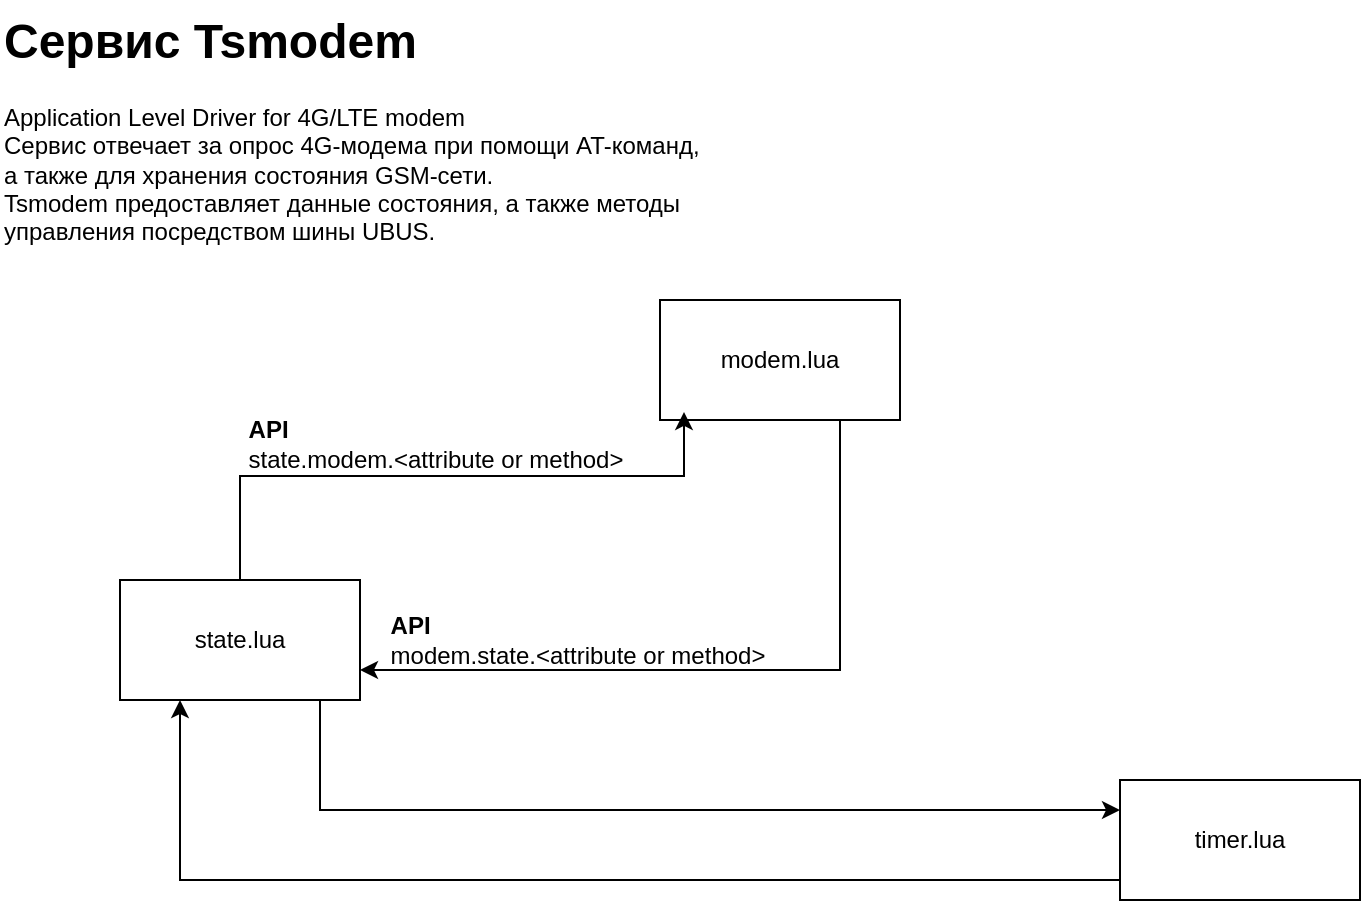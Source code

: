 <mxfile version="26.1.1" pages="2">
  <diagram name="Tsmodem" id="c7558073-3199-34d8-9f00-42111426c3f3">
    <mxGraphModel dx="1434" dy="765" grid="1" gridSize="10" guides="1" tooltips="1" connect="1" arrows="1" fold="1" page="1" pageScale="1" pageWidth="826" pageHeight="1169" background="none" math="0" shadow="0">
      <root>
        <mxCell id="0" />
        <mxCell id="1" parent="0" />
        <mxCell id="cNlH3fS1KPQrVbUQVlFo-7" style="edgeStyle=orthogonalEdgeStyle;rounded=0;orthogonalLoop=1;jettySize=auto;html=1;entryX=1;entryY=0.75;entryDx=0;entryDy=0;exitX=0.75;exitY=1;exitDx=0;exitDy=0;" parent="1" source="b48PwgZMMegUpPWSYEnt-96" target="b48PwgZMMegUpPWSYEnt-97" edge="1">
          <mxGeometry relative="1" as="geometry" />
        </mxCell>
        <mxCell id="b48PwgZMMegUpPWSYEnt-96" value="modem.lua" style="rounded=0;whiteSpace=wrap;html=1;" parent="1" vertex="1">
          <mxGeometry x="340" y="170" width="120" height="60" as="geometry" />
        </mxCell>
        <mxCell id="cNlH3fS1KPQrVbUQVlFo-11" style="edgeStyle=orthogonalEdgeStyle;rounded=0;orthogonalLoop=1;jettySize=auto;html=1;entryX=0;entryY=0.25;entryDx=0;entryDy=0;" parent="1" source="b48PwgZMMegUpPWSYEnt-97" target="b48PwgZMMegUpPWSYEnt-99" edge="1">
          <mxGeometry relative="1" as="geometry">
            <Array as="points">
              <mxPoint x="170" y="425" />
            </Array>
          </mxGeometry>
        </mxCell>
        <mxCell id="b48PwgZMMegUpPWSYEnt-97" value="state.lua" style="rounded=0;whiteSpace=wrap;html=1;" parent="1" vertex="1">
          <mxGeometry x="70" y="310" width="120" height="60" as="geometry" />
        </mxCell>
        <mxCell id="cNlH3fS1KPQrVbUQVlFo-10" style="edgeStyle=orthogonalEdgeStyle;rounded=0;orthogonalLoop=1;jettySize=auto;html=1;entryX=0.25;entryY=1;entryDx=0;entryDy=0;" parent="1" source="b48PwgZMMegUpPWSYEnt-99" target="b48PwgZMMegUpPWSYEnt-97" edge="1">
          <mxGeometry relative="1" as="geometry">
            <Array as="points">
              <mxPoint x="100" y="460" />
            </Array>
          </mxGeometry>
        </mxCell>
        <mxCell id="b48PwgZMMegUpPWSYEnt-99" value="timer.lua" style="rounded=0;whiteSpace=wrap;html=1;" parent="1" vertex="1">
          <mxGeometry x="570" y="410" width="120" height="60" as="geometry" />
        </mxCell>
        <mxCell id="-1dEd06hQiOITnlcgeJr-1" value="&lt;div style=&quot;text-align: left;&quot;&gt;&lt;b style=&quot;background-color: transparent;&quot;&gt;API&lt;/b&gt;&lt;/div&gt;&lt;div style=&quot;text-align: left;&quot;&gt;&lt;span style=&quot;background-color: transparent;&quot;&gt;state.modem.&amp;lt;attribute or method&amp;gt;&lt;/span&gt;&lt;br&gt;&lt;/div&gt;" style="text;html=1;align=center;verticalAlign=middle;whiteSpace=wrap;rounded=0;" parent="1" vertex="1">
          <mxGeometry x="133" y="227" width="190" height="30" as="geometry" />
        </mxCell>
        <mxCell id="-1dEd06hQiOITnlcgeJr-3" value="&lt;h1 style=&quot;margin-top: 0px;&quot;&gt;Сервис Tsmodem&lt;/h1&gt;&lt;p&gt;Application Level Driver for 4G/LTE modem&lt;br&gt;Сервис отвечает за опрос 4G-модема при помощи AT-команд,&lt;br&gt;а также для хранения состояния GSM-сети.&lt;br&gt;Tsmodem предоставляет данные состояния, а также методы управления посредством шины UBUS.&lt;/p&gt;" style="text;html=1;whiteSpace=wrap;overflow=hidden;rounded=0;" parent="1" vertex="1">
          <mxGeometry x="10" y="20" width="380" height="120" as="geometry" />
        </mxCell>
        <mxCell id="cNlH3fS1KPQrVbUQVlFo-4" style="edgeStyle=orthogonalEdgeStyle;rounded=0;orthogonalLoop=1;jettySize=auto;html=1;exitX=0.5;exitY=0;exitDx=0;exitDy=0;entryX=0.1;entryY=0.933;entryDx=0;entryDy=0;entryPerimeter=0;" parent="1" source="b48PwgZMMegUpPWSYEnt-97" target="b48PwgZMMegUpPWSYEnt-96" edge="1">
          <mxGeometry relative="1" as="geometry">
            <Array as="points">
              <mxPoint x="130" y="285" />
              <mxPoint x="130" y="258" />
              <mxPoint x="352" y="258" />
            </Array>
          </mxGeometry>
        </mxCell>
        <mxCell id="cNlH3fS1KPQrVbUQVlFo-6" value="&lt;div style=&quot;text-align: left;&quot;&gt;&lt;b style=&quot;background-color: transparent;&quot;&gt;API&lt;/b&gt;&lt;/div&gt;&lt;div style=&quot;text-align: left;&quot;&gt;&lt;span style=&quot;background-color: transparent;&quot;&gt;modem.state.&amp;lt;attribute or method&amp;gt;&lt;/span&gt;&lt;br&gt;&lt;/div&gt;" style="text;html=1;align=center;verticalAlign=middle;whiteSpace=wrap;rounded=0;" parent="1" vertex="1">
          <mxGeometry x="204" y="325" width="190" height="30" as="geometry" />
        </mxCell>
      </root>
    </mxGraphModel>
  </diagram>
  <diagram id="PcLBhn-Np3DNsnlel8vA" name="Applogic">
    <mxGraphModel dx="2514" dy="900" grid="1" gridSize="10" guides="1" tooltips="1" connect="1" arrows="1" fold="1" page="1" pageScale="1" pageWidth="827" pageHeight="1169" math="0" shadow="0">
      <root>
        <mxCell id="0" />
        <mxCell id="1" parent="0" />
        <mxCell id="ET-ynN7zP1OxvPbHp3Hk-2" value="APP" style="rounded=0;whiteSpace=wrap;html=1;" vertex="1" parent="1">
          <mxGeometry x="50" y="150" width="120" height="60" as="geometry" />
        </mxCell>
        <mxCell id="ET-ynN7zP1OxvPbHp3Hk-4" value="01_rule" style="rounded=0;whiteSpace=wrap;html=1;" vertex="1" parent="1">
          <mxGeometry x="50" y="270" width="120" height="60" as="geometry" />
        </mxCell>
        <mxCell id="ET-ynN7zP1OxvPbHp3Hk-6" value="02_rule" style="rounded=0;whiteSpace=wrap;html=1;" vertex="1" parent="1">
          <mxGeometry x="50" y="340" width="120" height="60" as="geometry" />
        </mxCell>
        <mxCell id="ET-ynN7zP1OxvPbHp3Hk-8" value="&lt;h1 style=&quot;margin-top: 0px;&quot;&gt;Сервис Applogic&lt;/h1&gt;&lt;p&gt;Application Level Main Logic&lt;br&gt;Сервис отвечает управление&amp;nbsp; бизнес-логикой приложения. Его предназначение - system administration or orchestration (see &lt;a href=&quot;https://en.wikipedia.org/wiki/Orchestration_(computing)&quot;&gt;wiki&lt;/a&gt;)&lt;/p&gt;" style="text;html=1;whiteSpace=wrap;overflow=hidden;rounded=0;" vertex="1" parent="1">
          <mxGeometry x="10" y="20" width="380" height="120" as="geometry" />
        </mxCell>
        <mxCell id="ET-ynN7zP1OxvPbHp3Hk-11" value="03_rule" style="rounded=0;whiteSpace=wrap;html=1;" vertex="1" parent="1">
          <mxGeometry x="50" y="410" width="120" height="60" as="geometry" />
        </mxCell>
        <mxCell id="ET-ynN7zP1OxvPbHp3Hk-12" value="XX_rule" style="rounded=0;whiteSpace=wrap;html=1;" vertex="1" parent="1">
          <mxGeometry x="50" y="600" width="120" height="60" as="geometry" />
        </mxCell>
        <mxCell id="ET-ynN7zP1OxvPbHp3Hk-13" value="" style="endArrow=none;dashed=1;html=1;rounded=0;entryX=0.5;entryY=1;entryDx=0;entryDy=0;exitX=0.5;exitY=0;exitDx=0;exitDy=0;" edge="1" parent="1" source="ET-ynN7zP1OxvPbHp3Hk-12" target="ET-ynN7zP1OxvPbHp3Hk-11">
          <mxGeometry width="50" height="50" relative="1" as="geometry">
            <mxPoint x="370" y="380" as="sourcePoint" />
            <mxPoint x="420" y="330" as="targetPoint" />
          </mxGeometry>
        </mxCell>
        <mxCell id="ET-ynN7zP1OxvPbHp3Hk-14" value="&lt;b&gt;varname_1&lt;/b&gt;" style="rounded=0;whiteSpace=wrap;html=1;" vertex="1" parent="1">
          <mxGeometry x="320" y="270" width="120" height="40" as="geometry" />
        </mxCell>
        <mxCell id="ET-ynN7zP1OxvPbHp3Hk-26" value="input" style="rounded=0;whiteSpace=wrap;html=1;" vertex="1" parent="1">
          <mxGeometry x="360" y="366" width="110" height="20" as="geometry" />
        </mxCell>
        <mxCell id="ET-ynN7zP1OxvPbHp3Hk-28" value="output" style="rounded=0;whiteSpace=wrap;html=1;" vertex="1" parent="1">
          <mxGeometry x="360" y="487" width="110" height="20" as="geometry" />
        </mxCell>
        <mxCell id="ET-ynN7zP1OxvPbHp3Hk-31" value="&lt;b&gt;varname_2&lt;/b&gt;" style="rounded=0;whiteSpace=wrap;html=1;dashed=1;" vertex="1" parent="1">
          <mxGeometry x="320" y="555" width="120" height="40" as="geometry" />
        </mxCell>
        <mxCell id="ET-ynN7zP1OxvPbHp3Hk-32" value="&lt;b&gt;varname_3&lt;/b&gt;" style="rounded=0;whiteSpace=wrap;html=1;dashed=1;" vertex="1" parent="1">
          <mxGeometry x="320" y="610" width="120" height="40" as="geometry" />
        </mxCell>
        <mxCell id="ET-ynN7zP1OxvPbHp3Hk-33" value="&lt;b&gt;varname_4&lt;/b&gt;" style="rounded=0;whiteSpace=wrap;html=1;dashed=1;" vertex="1" parent="1">
          <mxGeometry x="320" y="665" width="120" height="40" as="geometry" />
        </mxCell>
        <mxCell id="ET-ynN7zP1OxvPbHp3Hk-38" value="" style="rounded=0;whiteSpace=wrap;html=1;fillColor=none;dashed=1;" vertex="1" parent="1">
          <mxGeometry x="320" y="270" width="190" height="250" as="geometry" />
        </mxCell>
        <mxCell id="ET-ynN7zP1OxvPbHp3Hk-57" value="" style="endArrow=none;dashed=1;html=1;rounded=0;exitX=0.5;exitY=1;exitDx=0;exitDy=0;entryX=0.5;entryY=0;entryDx=0;entryDy=0;" edge="1" parent="1" source="ET-ynN7zP1OxvPbHp3Hk-31" target="ET-ynN7zP1OxvPbHp3Hk-32">
          <mxGeometry width="50" height="50" relative="1" as="geometry">
            <mxPoint x="440" y="470" as="sourcePoint" />
            <mxPoint x="490" y="420" as="targetPoint" />
          </mxGeometry>
        </mxCell>
        <mxCell id="ET-ynN7zP1OxvPbHp3Hk-58" value="" style="endArrow=none;dashed=1;html=1;rounded=0;exitX=0.5;exitY=1;exitDx=0;exitDy=0;entryX=0.5;entryY=0;entryDx=0;entryDy=0;" edge="1" parent="1" source="ET-ynN7zP1OxvPbHp3Hk-32" target="ET-ynN7zP1OxvPbHp3Hk-33">
          <mxGeometry width="50" height="50" relative="1" as="geometry">
            <mxPoint x="440" y="470" as="sourcePoint" />
            <mxPoint x="490" y="420" as="targetPoint" />
          </mxGeometry>
        </mxCell>
        <mxCell id="ET-ynN7zP1OxvPbHp3Hk-60" value="" style="endArrow=none;dashed=1;html=1;rounded=0;exitX=1;exitY=0;exitDx=0;exitDy=0;entryX=0;entryY=0;entryDx=0;entryDy=0;" edge="1" parent="1" source="ET-ynN7zP1OxvPbHp3Hk-4" target="ET-ynN7zP1OxvPbHp3Hk-38">
          <mxGeometry width="50" height="50" relative="1" as="geometry">
            <mxPoint x="440" y="470" as="sourcePoint" />
            <mxPoint x="490" y="420" as="targetPoint" />
          </mxGeometry>
        </mxCell>
        <mxCell id="ET-ynN7zP1OxvPbHp3Hk-61" value="" style="endArrow=none;dashed=1;html=1;rounded=0;exitX=1;exitY=1;exitDx=0;exitDy=0;entryX=0;entryY=1;entryDx=0;entryDy=0;" edge="1" parent="1" source="ET-ynN7zP1OxvPbHp3Hk-4" target="ET-ynN7zP1OxvPbHp3Hk-33">
          <mxGeometry width="50" height="50" relative="1" as="geometry">
            <mxPoint x="440" y="470" as="sourcePoint" />
            <mxPoint x="490" y="420" as="targetPoint" />
          </mxGeometry>
        </mxCell>
        <mxCell id="ET-ynN7zP1OxvPbHp3Hk-62" value="ubus" style="rounded=0;whiteSpace=wrap;html=1;" vertex="1" parent="1">
          <mxGeometry x="649" y="315" width="110" height="20" as="geometry" />
        </mxCell>
        <mxCell id="ET-ynN7zP1OxvPbHp3Hk-64" value="rule" style="rounded=0;whiteSpace=wrap;html=1;" vertex="1" parent="1">
          <mxGeometry x="649" y="375" width="110" height="20" as="geometry" />
        </mxCell>
        <mxCell id="ET-ynN7zP1OxvPbHp3Hk-65" value="&lt;b&gt;types of source&lt;/b&gt;" style="rounded=0;whiteSpace=wrap;html=1;dashed=1;align=center;" vertex="1" parent="1">
          <mxGeometry x="630" y="270" width="150" height="20" as="geometry" />
        </mxCell>
        <mxCell id="ET-ynN7zP1OxvPbHp3Hk-66" value="" style="rounded=0;whiteSpace=wrap;html=1;dashed=1;fillColor=none;" vertex="1" parent="1">
          <mxGeometry x="630" y="270" width="150" height="140" as="geometry" />
        </mxCell>
        <mxCell id="ET-ynN7zP1OxvPbHp3Hk-70" value="&lt;b&gt;types of modifier&lt;/b&gt;" style="rounded=0;whiteSpace=wrap;html=1;dashed=1;align=center;" vertex="1" parent="1">
          <mxGeometry x="629" y="460" width="150" height="20" as="geometry" />
        </mxCell>
        <mxCell id="ET-ynN7zP1OxvPbHp3Hk-71" value="" style="rounded=0;whiteSpace=wrap;html=1;dashed=1;fillColor=none;" vertex="1" parent="1">
          <mxGeometry x="629" y="460" width="150" height="250" as="geometry" />
        </mxCell>
        <mxCell id="ET-ynN7zP1OxvPbHp3Hk-72" value="" style="endArrow=none;dashed=1;html=1;rounded=0;entryX=0;entryY=0;entryDx=0;entryDy=0;exitX=1;exitY=0.5;exitDx=0;exitDy=0;" edge="1" parent="1" source="ET-ynN7zP1OxvPbHp3Hk-16" target="ET-ynN7zP1OxvPbHp3Hk-66">
          <mxGeometry width="50" height="50" relative="1" as="geometry">
            <mxPoint x="540" y="325" as="sourcePoint" />
            <mxPoint x="490" y="420" as="targetPoint" />
          </mxGeometry>
        </mxCell>
        <mxCell id="ET-ynN7zP1OxvPbHp3Hk-16" value="source" style="rounded=0;whiteSpace=wrap;html=1;gradientColor=none;" vertex="1" parent="1">
          <mxGeometry x="360" y="325" width="160" height="20" as="geometry" />
        </mxCell>
        <mxCell id="ET-ynN7zP1OxvPbHp3Hk-73" value="" style="endArrow=none;dashed=1;html=1;rounded=0;entryX=0;entryY=1;entryDx=0;entryDy=0;exitX=1;exitY=0.5;exitDx=0;exitDy=0;" edge="1" parent="1" source="ET-ynN7zP1OxvPbHp3Hk-16" target="ET-ynN7zP1OxvPbHp3Hk-66">
          <mxGeometry width="50" height="50" relative="1" as="geometry">
            <mxPoint x="440" y="470" as="sourcePoint" />
            <mxPoint x="490" y="420" as="targetPoint" />
          </mxGeometry>
        </mxCell>
        <mxCell id="ET-ynN7zP1OxvPbHp3Hk-17" value="modifier" style="rounded=0;whiteSpace=wrap;html=1;" vertex="1" parent="1">
          <mxGeometry x="360" y="406" width="160" height="20" as="geometry" />
        </mxCell>
        <mxCell id="ET-ynN7zP1OxvPbHp3Hk-74" value="" style="endArrow=none;dashed=1;html=1;rounded=0;entryX=0;entryY=0;entryDx=0;entryDy=0;exitX=1;exitY=0.5;exitDx=0;exitDy=0;" edge="1" parent="1" source="ET-ynN7zP1OxvPbHp3Hk-17" target="ET-ynN7zP1OxvPbHp3Hk-71">
          <mxGeometry width="50" height="50" relative="1" as="geometry">
            <mxPoint x="440" y="470" as="sourcePoint" />
            <mxPoint x="490" y="420" as="targetPoint" />
          </mxGeometry>
        </mxCell>
        <mxCell id="ET-ynN7zP1OxvPbHp3Hk-75" value="" style="endArrow=none;dashed=1;html=1;rounded=0;entryX=0;entryY=1;entryDx=0;entryDy=0;exitX=1;exitY=0.5;exitDx=0;exitDy=0;" edge="1" parent="1" source="ET-ynN7zP1OxvPbHp3Hk-17" target="ET-ynN7zP1OxvPbHp3Hk-71">
          <mxGeometry width="50" height="50" relative="1" as="geometry">
            <mxPoint x="440" y="470" as="sourcePoint" />
            <mxPoint x="490" y="420" as="targetPoint" />
          </mxGeometry>
        </mxCell>
        <mxCell id="ET-ynN7zP1OxvPbHp3Hk-76" value="" style="endArrow=classic;html=1;rounded=0;exitX=0.5;exitY=1;exitDx=0;exitDy=0;entryX=0.5;entryY=0;entryDx=0;entryDy=0;" edge="1" parent="1" source="ET-ynN7zP1OxvPbHp3Hk-2" target="ET-ynN7zP1OxvPbHp3Hk-4">
          <mxGeometry width="50" height="50" relative="1" as="geometry">
            <mxPoint x="440" y="470" as="sourcePoint" />
            <mxPoint x="490" y="420" as="targetPoint" />
          </mxGeometry>
        </mxCell>
        <mxCell id="ET-ynN7zP1OxvPbHp3Hk-77" value="" style="endArrow=classic;html=1;rounded=0;exitX=0.5;exitY=1;exitDx=0;exitDy=0;entryX=0;entryY=0.5;entryDx=0;entryDy=0;" edge="1" parent="1" source="ET-ynN7zP1OxvPbHp3Hk-12" target="ET-ynN7zP1OxvPbHp3Hk-2">
          <mxGeometry width="50" height="50" relative="1" as="geometry">
            <mxPoint x="440" y="470" as="sourcePoint" />
            <mxPoint x="-30" y="180" as="targetPoint" />
            <Array as="points">
              <mxPoint x="110" y="710" />
              <mxPoint y="710" />
              <mxPoint y="180" />
            </Array>
          </mxGeometry>
        </mxCell>
        <mxCell id="ET-ynN7zP1OxvPbHp3Hk-79" value="" style="endArrow=none;dashed=1;html=1;rounded=0;exitX=0.316;exitY=1;exitDx=0;exitDy=0;entryX=0.5;entryY=0;entryDx=0;entryDy=0;exitPerimeter=0;" edge="1" parent="1" source="ET-ynN7zP1OxvPbHp3Hk-38" target="ET-ynN7zP1OxvPbHp3Hk-31">
          <mxGeometry width="50" height="50" relative="1" as="geometry">
            <mxPoint x="390" y="400" as="sourcePoint" />
            <mxPoint x="440" y="350" as="targetPoint" />
          </mxGeometry>
        </mxCell>
        <mxCell id="ET-ynN7zP1OxvPbHp3Hk-81" value="" style="endArrow=classic;html=1;rounded=0;" edge="1" parent="1">
          <mxGeometry width="50" height="50" relative="1" as="geometry">
            <mxPoint x="414.41" y="345" as="sourcePoint" />
            <mxPoint x="414.41" y="365" as="targetPoint" />
          </mxGeometry>
        </mxCell>
        <mxCell id="ET-ynN7zP1OxvPbHp3Hk-82" value="" style="endArrow=classic;html=1;rounded=0;" edge="1" parent="1">
          <mxGeometry width="50" height="50" relative="1" as="geometry">
            <mxPoint x="414" y="386" as="sourcePoint" />
            <mxPoint x="414" y="406" as="targetPoint" />
          </mxGeometry>
        </mxCell>
        <mxCell id="ET-ynN7zP1OxvPbHp3Hk-83" value="" style="endArrow=classic;html=1;rounded=0;" edge="1" parent="1">
          <mxGeometry width="50" height="50" relative="1" as="geometry">
            <mxPoint x="414" y="425" as="sourcePoint" />
            <mxPoint x="414" y="445" as="targetPoint" />
          </mxGeometry>
        </mxCell>
        <mxCell id="ET-ynN7zP1OxvPbHp3Hk-84" value="" style="endArrow=classic;html=1;rounded=0;" edge="1" parent="1">
          <mxGeometry width="50" height="50" relative="1" as="geometry">
            <mxPoint x="414.86" y="465" as="sourcePoint" />
            <mxPoint x="414.86" y="485" as="targetPoint" />
          </mxGeometry>
        </mxCell>
        <mxCell id="ET-ynN7zP1OxvPbHp3Hk-86" value="" style="endArrow=classic;html=1;rounded=0;entryX=-0.01;entryY=0.617;entryDx=0;entryDy=0;entryPerimeter=0;exitX=0;exitY=0.5;exitDx=0;exitDy=0;" edge="1" parent="1" source="ET-ynN7zP1OxvPbHp3Hk-27" target="ET-ynN7zP1OxvPbHp3Hk-17">
          <mxGeometry width="50" height="50" relative="1" as="geometry">
            <mxPoint x="280" y="460" as="sourcePoint" />
            <mxPoint x="354" y="455" as="targetPoint" />
            <Array as="points">
              <mxPoint x="340" y="455" />
              <mxPoint x="340" y="418" />
            </Array>
          </mxGeometry>
        </mxCell>
        <mxCell id="ET-ynN7zP1OxvPbHp3Hk-27" value="subtotal" style="rounded=0;whiteSpace=wrap;html=1;" vertex="1" parent="1">
          <mxGeometry x="360" y="445" width="110" height="20" as="geometry" />
        </mxCell>
        <mxCell id="ET-ynN7zP1OxvPbHp3Hk-87" value="" style="rounded=0;whiteSpace=wrap;html=1;dashed=1;fillColor=none;" vertex="1" parent="1">
          <mxGeometry x="920" y="270" width="150" height="250" as="geometry" />
        </mxCell>
        <mxCell id="ET-ynN7zP1OxvPbHp3Hk-88" value="&lt;b&gt;subscribe&lt;/b&gt;" style="rounded=0;whiteSpace=wrap;html=1;dashed=1;align=center;" vertex="1" parent="1">
          <mxGeometry x="920" y="270" width="150" height="20" as="geometry" />
        </mxCell>
        <mxCell id="ET-ynN7zP1OxvPbHp3Hk-63" value="subscribe" style="rounded=0;whiteSpace=wrap;html=1;" vertex="1" parent="1">
          <mxGeometry x="649" y="345" width="141" height="20" as="geometry" />
        </mxCell>
        <mxCell id="ET-ynN7zP1OxvPbHp3Hk-89" value="" style="endArrow=none;dashed=1;html=1;rounded=0;entryX=0;entryY=0;entryDx=0;entryDy=0;exitX=1;exitY=0.5;exitDx=0;exitDy=0;" edge="1" parent="1" source="ET-ynN7zP1OxvPbHp3Hk-63" target="ET-ynN7zP1OxvPbHp3Hk-87">
          <mxGeometry width="50" height="50" relative="1" as="geometry">
            <mxPoint x="580" y="420" as="sourcePoint" />
            <mxPoint x="630" y="370" as="targetPoint" />
          </mxGeometry>
        </mxCell>
        <mxCell id="ET-ynN7zP1OxvPbHp3Hk-90" value="" style="endArrow=none;dashed=1;html=1;rounded=0;entryX=0;entryY=1;entryDx=0;entryDy=0;exitX=1;exitY=0.5;exitDx=0;exitDy=0;" edge="1" parent="1" source="ET-ynN7zP1OxvPbHp3Hk-63" target="ET-ynN7zP1OxvPbHp3Hk-87">
          <mxGeometry width="50" height="50" relative="1" as="geometry">
            <mxPoint x="580" y="420" as="sourcePoint" />
            <mxPoint x="630" y="370" as="targetPoint" />
          </mxGeometry>
        </mxCell>
      </root>
    </mxGraphModel>
  </diagram>
</mxfile>
